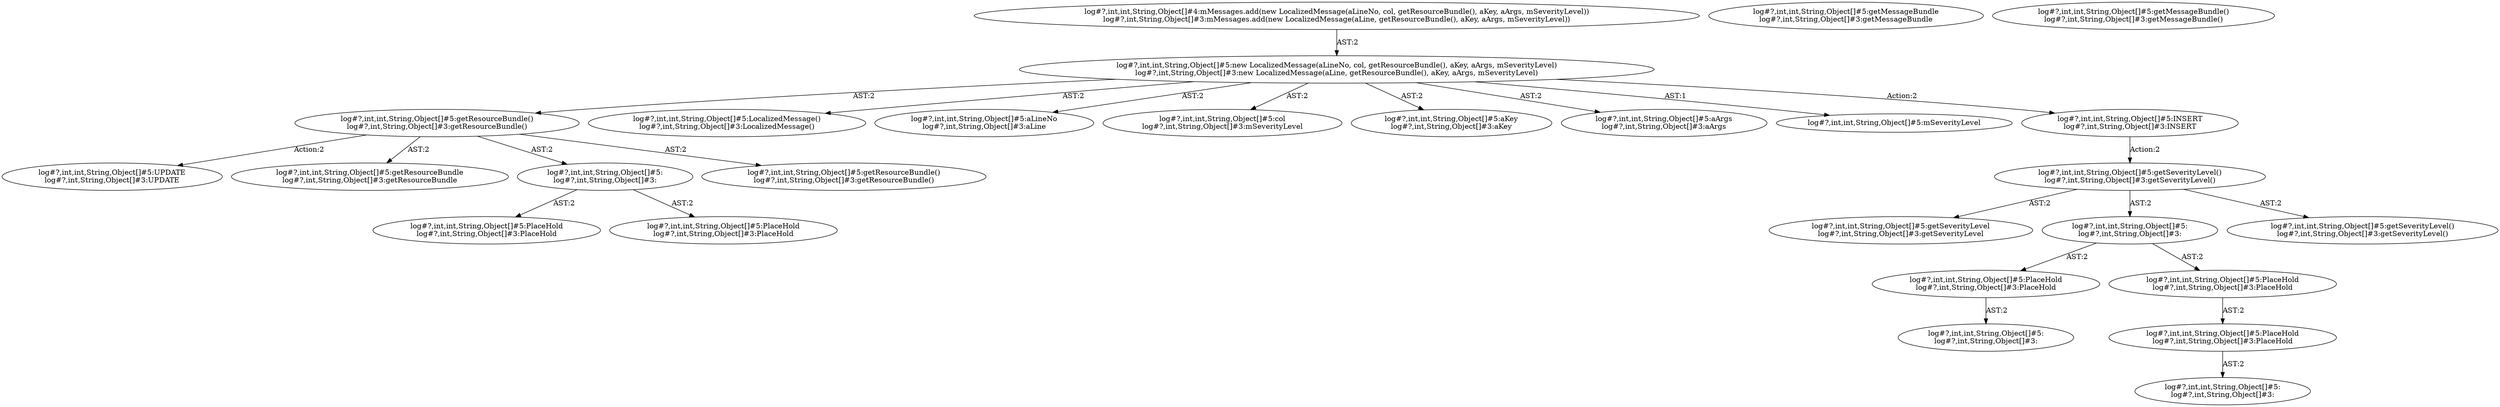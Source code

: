 digraph "Pattern" {
0 [label="log#?,int,int,String,Object[]#5:UPDATE
log#?,int,String,Object[]#3:UPDATE" shape=ellipse]
1 [label="log#?,int,int,String,Object[]#5:getResourceBundle()
log#?,int,String,Object[]#3:getResourceBundle()" shape=ellipse]
2 [label="log#?,int,int,String,Object[]#5:new LocalizedMessage(aLineNo, col, getResourceBundle(), aKey, aArgs, mSeverityLevel)
log#?,int,String,Object[]#3:new LocalizedMessage(aLine, getResourceBundle(), aKey, aArgs, mSeverityLevel)" shape=ellipse]
3 [label="log#?,int,int,String,Object[]#4:mMessages.add(new LocalizedMessage(aLineNo, col, getResourceBundle(), aKey, aArgs, mSeverityLevel))
log#?,int,String,Object[]#3:mMessages.add(new LocalizedMessage(aLine, getResourceBundle(), aKey, aArgs, mSeverityLevel))" shape=ellipse]
4 [label="log#?,int,int,String,Object[]#5:LocalizedMessage()
log#?,int,String,Object[]#3:LocalizedMessage()" shape=ellipse]
5 [label="log#?,int,int,String,Object[]#5:aLineNo
log#?,int,String,Object[]#3:aLine" shape=ellipse]
6 [label="log#?,int,int,String,Object[]#5:col
log#?,int,String,Object[]#3:mSeverityLevel" shape=ellipse]
7 [label="log#?,int,int,String,Object[]#5:aKey
log#?,int,String,Object[]#3:aKey" shape=ellipse]
8 [label="log#?,int,int,String,Object[]#5:aArgs
log#?,int,String,Object[]#3:aArgs" shape=ellipse]
9 [label="log#?,int,int,String,Object[]#5:mSeverityLevel" shape=ellipse]
10 [label="log#?,int,int,String,Object[]#5:INSERT
log#?,int,String,Object[]#3:INSERT" shape=ellipse]
11 [label="log#?,int,int,String,Object[]#5:getSeverityLevel()
log#?,int,String,Object[]#3:getSeverityLevel()" shape=ellipse]
12 [label="log#?,int,int,String,Object[]#5:getSeverityLevel
log#?,int,String,Object[]#3:getSeverityLevel" shape=ellipse]
13 [label="log#?,int,int,String,Object[]#5:
log#?,int,String,Object[]#3:" shape=ellipse]
14 [label="log#?,int,int,String,Object[]#5:PlaceHold
log#?,int,String,Object[]#3:PlaceHold" shape=ellipse]
15 [label="log#?,int,int,String,Object[]#5:
log#?,int,String,Object[]#3:" shape=ellipse]
16 [label="log#?,int,int,String,Object[]#5:PlaceHold
log#?,int,String,Object[]#3:PlaceHold" shape=ellipse]
17 [label="log#?,int,int,String,Object[]#5:PlaceHold
log#?,int,String,Object[]#3:PlaceHold" shape=ellipse]
18 [label="log#?,int,int,String,Object[]#5:
log#?,int,String,Object[]#3:" shape=ellipse]
19 [label="log#?,int,int,String,Object[]#5:getSeverityLevel()
log#?,int,String,Object[]#3:getSeverityLevel()" shape=ellipse]
20 [label="log#?,int,int,String,Object[]#5:getResourceBundle
log#?,int,String,Object[]#3:getResourceBundle" shape=ellipse]
21 [label="log#?,int,int,String,Object[]#5:
log#?,int,String,Object[]#3:" shape=ellipse]
22 [label="log#?,int,int,String,Object[]#5:PlaceHold
log#?,int,String,Object[]#3:PlaceHold" shape=ellipse]
23 [label="log#?,int,int,String,Object[]#5:PlaceHold
log#?,int,String,Object[]#3:PlaceHold" shape=ellipse]
24 [label="log#?,int,int,String,Object[]#5:getResourceBundle()
log#?,int,String,Object[]#3:getResourceBundle()" shape=ellipse]
25 [label="log#?,int,int,String,Object[]#5:getMessageBundle
log#?,int,String,Object[]#3:getMessageBundle" shape=ellipse]
26 [label="log#?,int,int,String,Object[]#5:getMessageBundle()
log#?,int,String,Object[]#3:getMessageBundle()" shape=ellipse]
1 -> 0 [label="Action:2"];
1 -> 20 [label="AST:2"];
1 -> 21 [label="AST:2"];
1 -> 24 [label="AST:2"];
2 -> 1 [label="AST:2"];
2 -> 4 [label="AST:2"];
2 -> 5 [label="AST:2"];
2 -> 6 [label="AST:2"];
2 -> 7 [label="AST:2"];
2 -> 8 [label="AST:2"];
2 -> 9 [label="AST:1"];
2 -> 10 [label="Action:2"];
3 -> 2 [label="AST:2"];
10 -> 11 [label="Action:2"];
11 -> 12 [label="AST:2"];
11 -> 13 [label="AST:2"];
11 -> 19 [label="AST:2"];
13 -> 14 [label="AST:2"];
13 -> 16 [label="AST:2"];
14 -> 15 [label="AST:2"];
16 -> 17 [label="AST:2"];
17 -> 18 [label="AST:2"];
21 -> 22 [label="AST:2"];
21 -> 23 [label="AST:2"];
}